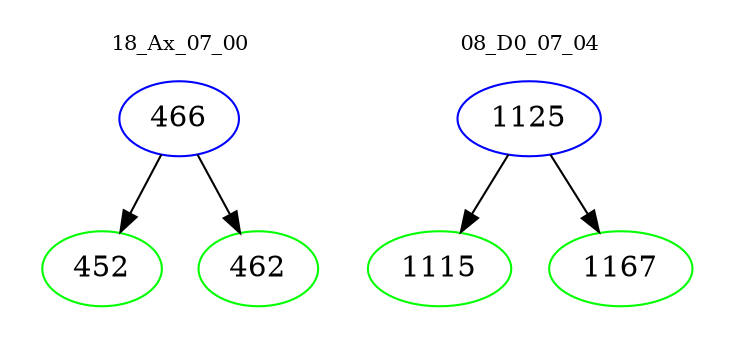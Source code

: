 digraph{
subgraph cluster_0 {
color = white
label = "18_Ax_07_00";
fontsize=10;
T0_466 [label="466", color="blue"]
T0_466 -> T0_452 [color="black"]
T0_452 [label="452", color="green"]
T0_466 -> T0_462 [color="black"]
T0_462 [label="462", color="green"]
}
subgraph cluster_1 {
color = white
label = "08_D0_07_04";
fontsize=10;
T1_1125 [label="1125", color="blue"]
T1_1125 -> T1_1115 [color="black"]
T1_1115 [label="1115", color="green"]
T1_1125 -> T1_1167 [color="black"]
T1_1167 [label="1167", color="green"]
}
}
